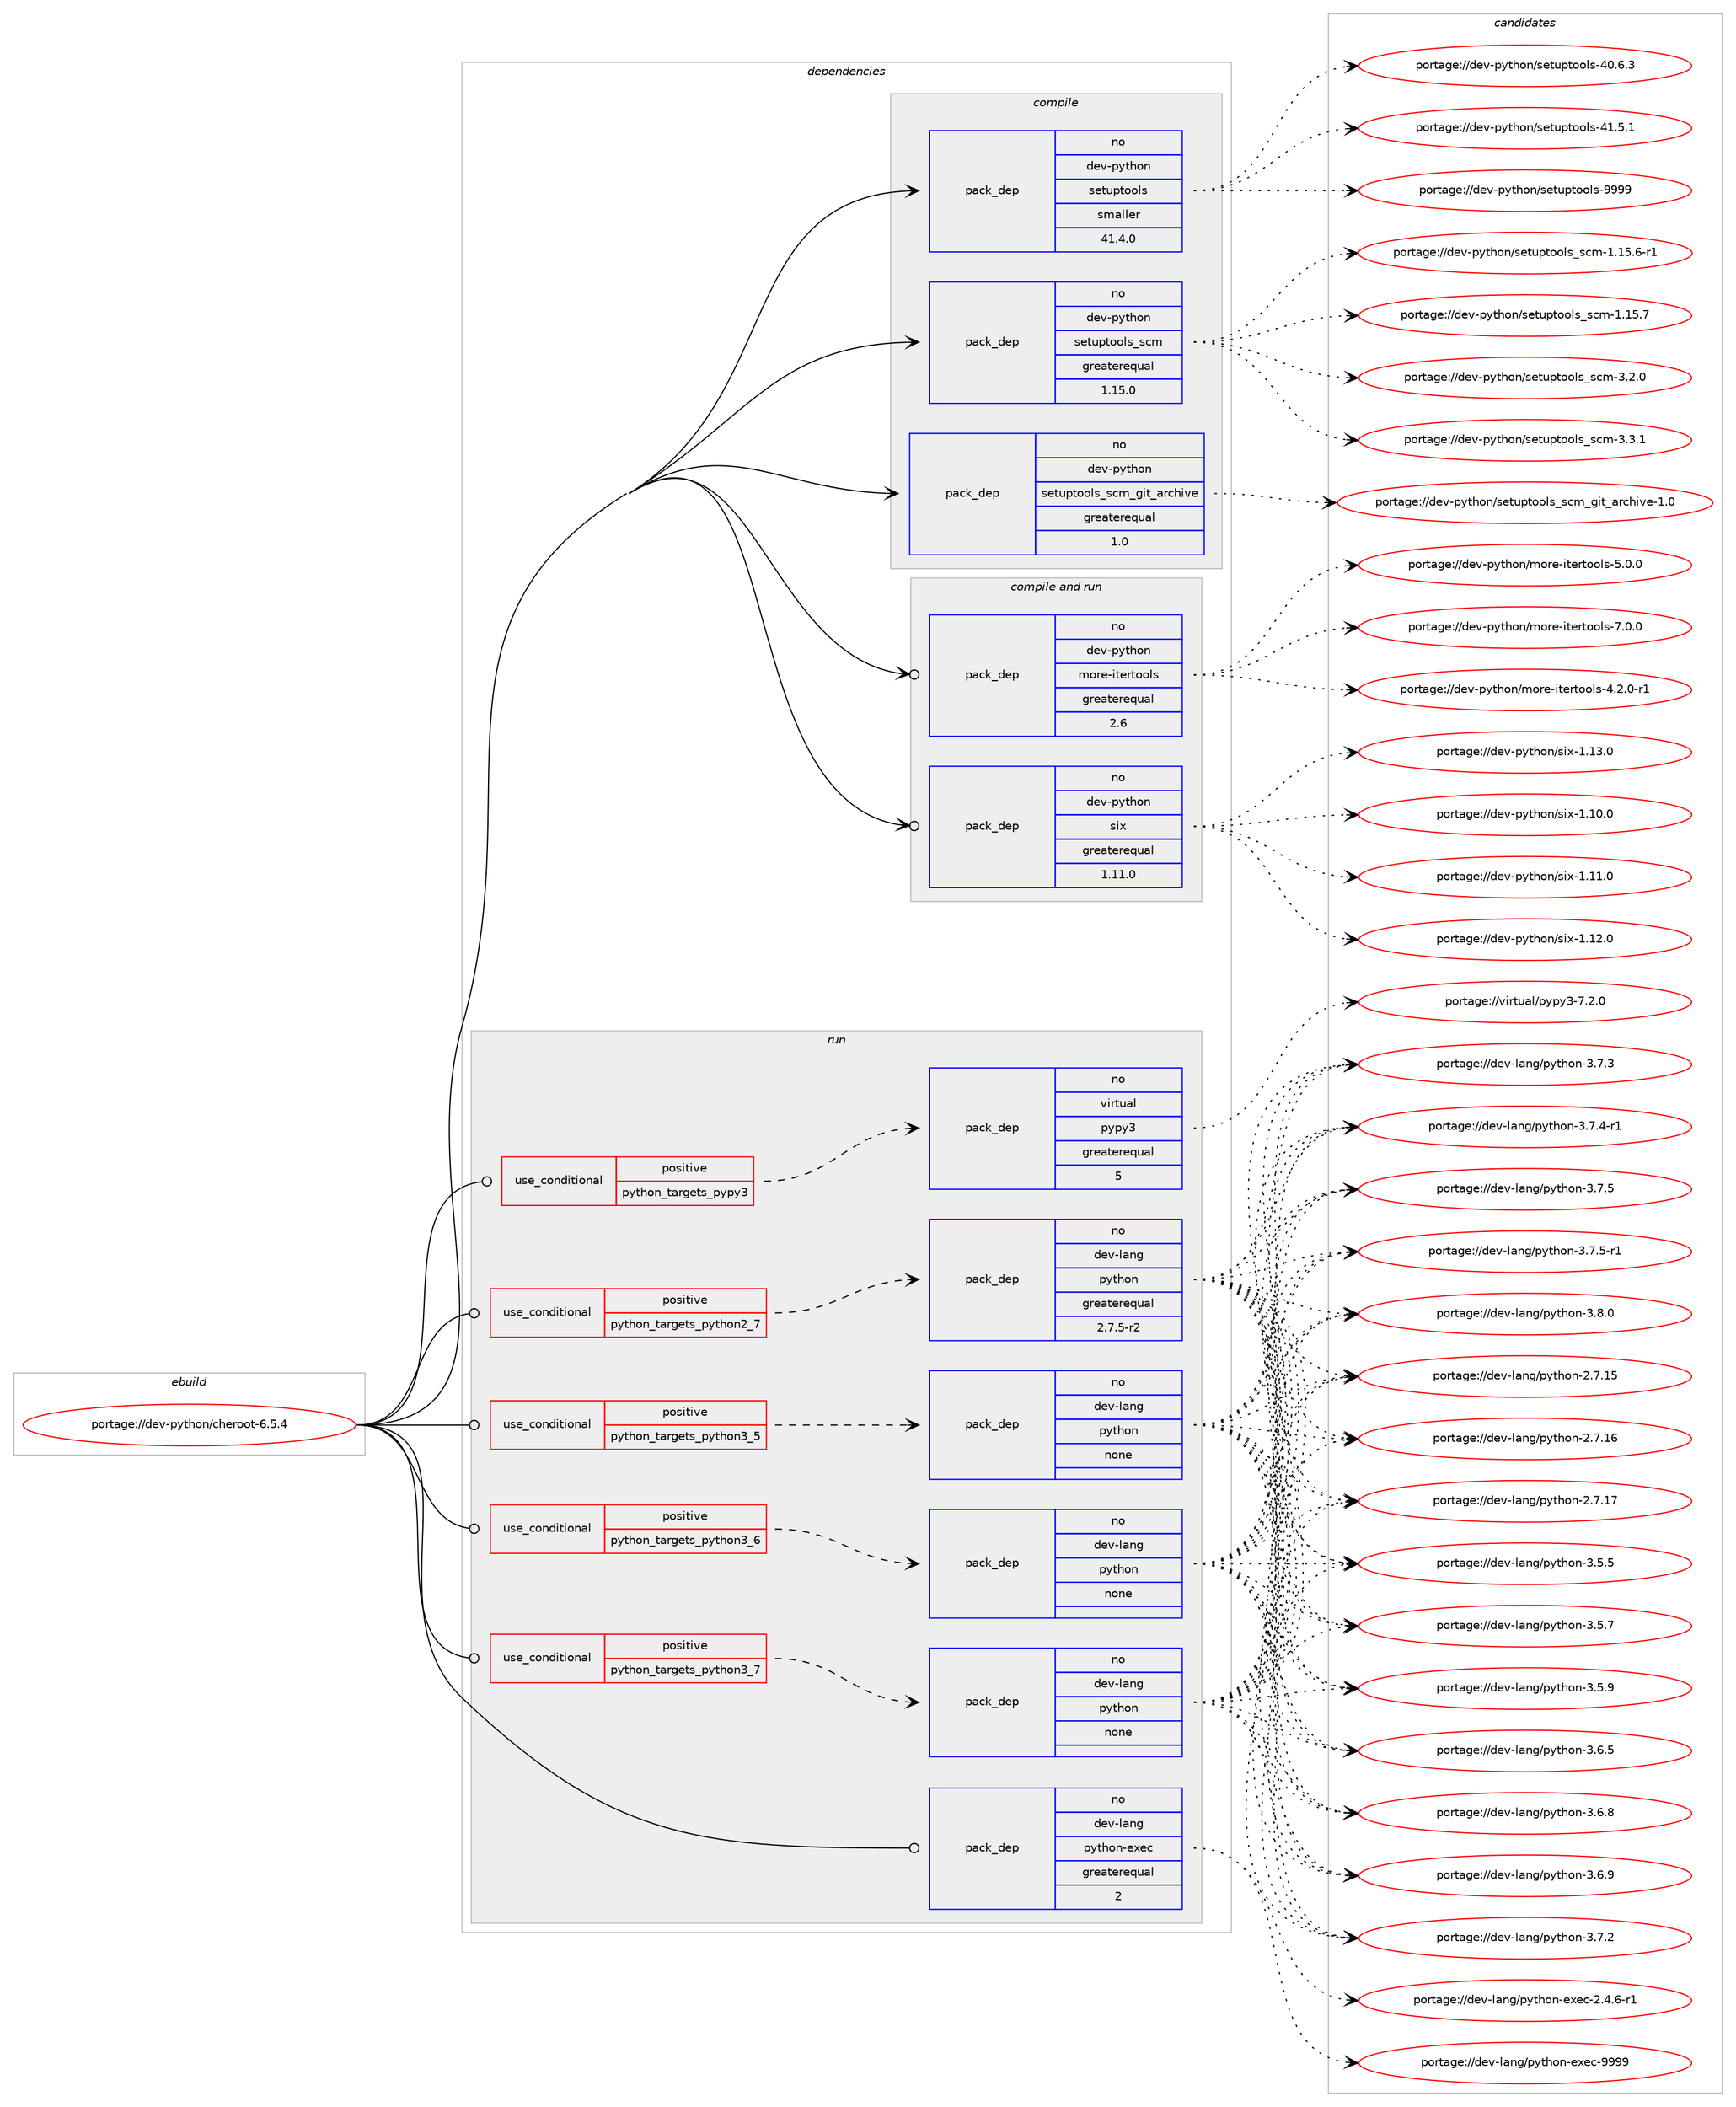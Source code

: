 digraph prolog {

# *************
# Graph options
# *************

newrank=true;
concentrate=true;
compound=true;
graph [rankdir=LR,fontname=Helvetica,fontsize=10,ranksep=1.5];#, ranksep=2.5, nodesep=0.2];
edge  [arrowhead=vee];
node  [fontname=Helvetica,fontsize=10];

# **********
# The ebuild
# **********

subgraph cluster_leftcol {
color=gray;
rank=same;
label=<<i>ebuild</i>>;
id [label="portage://dev-python/cheroot-6.5.4", color=red, width=4, href="../dev-python/cheroot-6.5.4.svg"];
}

# ****************
# The dependencies
# ****************

subgraph cluster_midcol {
color=gray;
label=<<i>dependencies</i>>;
subgraph cluster_compile {
fillcolor="#eeeeee";
style=filled;
label=<<i>compile</i>>;
subgraph pack103678 {
dependency133765 [label=<<TABLE BORDER="0" CELLBORDER="1" CELLSPACING="0" CELLPADDING="4" WIDTH="220"><TR><TD ROWSPAN="6" CELLPADDING="30">pack_dep</TD></TR><TR><TD WIDTH="110">no</TD></TR><TR><TD>dev-python</TD></TR><TR><TD>setuptools</TD></TR><TR><TD>smaller</TD></TR><TR><TD>41.4.0</TD></TR></TABLE>>, shape=none, color=blue];
}
id:e -> dependency133765:w [weight=20,style="solid",arrowhead="vee"];
subgraph pack103679 {
dependency133766 [label=<<TABLE BORDER="0" CELLBORDER="1" CELLSPACING="0" CELLPADDING="4" WIDTH="220"><TR><TD ROWSPAN="6" CELLPADDING="30">pack_dep</TD></TR><TR><TD WIDTH="110">no</TD></TR><TR><TD>dev-python</TD></TR><TR><TD>setuptools_scm</TD></TR><TR><TD>greaterequal</TD></TR><TR><TD>1.15.0</TD></TR></TABLE>>, shape=none, color=blue];
}
id:e -> dependency133766:w [weight=20,style="solid",arrowhead="vee"];
subgraph pack103680 {
dependency133767 [label=<<TABLE BORDER="0" CELLBORDER="1" CELLSPACING="0" CELLPADDING="4" WIDTH="220"><TR><TD ROWSPAN="6" CELLPADDING="30">pack_dep</TD></TR><TR><TD WIDTH="110">no</TD></TR><TR><TD>dev-python</TD></TR><TR><TD>setuptools_scm_git_archive</TD></TR><TR><TD>greaterequal</TD></TR><TR><TD>1.0</TD></TR></TABLE>>, shape=none, color=blue];
}
id:e -> dependency133767:w [weight=20,style="solid",arrowhead="vee"];
}
subgraph cluster_compileandrun {
fillcolor="#eeeeee";
style=filled;
label=<<i>compile and run</i>>;
subgraph pack103681 {
dependency133768 [label=<<TABLE BORDER="0" CELLBORDER="1" CELLSPACING="0" CELLPADDING="4" WIDTH="220"><TR><TD ROWSPAN="6" CELLPADDING="30">pack_dep</TD></TR><TR><TD WIDTH="110">no</TD></TR><TR><TD>dev-python</TD></TR><TR><TD>more-itertools</TD></TR><TR><TD>greaterequal</TD></TR><TR><TD>2.6</TD></TR></TABLE>>, shape=none, color=blue];
}
id:e -> dependency133768:w [weight=20,style="solid",arrowhead="odotvee"];
subgraph pack103682 {
dependency133769 [label=<<TABLE BORDER="0" CELLBORDER="1" CELLSPACING="0" CELLPADDING="4" WIDTH="220"><TR><TD ROWSPAN="6" CELLPADDING="30">pack_dep</TD></TR><TR><TD WIDTH="110">no</TD></TR><TR><TD>dev-python</TD></TR><TR><TD>six</TD></TR><TR><TD>greaterequal</TD></TR><TR><TD>1.11.0</TD></TR></TABLE>>, shape=none, color=blue];
}
id:e -> dependency133769:w [weight=20,style="solid",arrowhead="odotvee"];
}
subgraph cluster_run {
fillcolor="#eeeeee";
style=filled;
label=<<i>run</i>>;
subgraph cond26777 {
dependency133770 [label=<<TABLE BORDER="0" CELLBORDER="1" CELLSPACING="0" CELLPADDING="4"><TR><TD ROWSPAN="3" CELLPADDING="10">use_conditional</TD></TR><TR><TD>positive</TD></TR><TR><TD>python_targets_pypy3</TD></TR></TABLE>>, shape=none, color=red];
subgraph pack103683 {
dependency133771 [label=<<TABLE BORDER="0" CELLBORDER="1" CELLSPACING="0" CELLPADDING="4" WIDTH="220"><TR><TD ROWSPAN="6" CELLPADDING="30">pack_dep</TD></TR><TR><TD WIDTH="110">no</TD></TR><TR><TD>virtual</TD></TR><TR><TD>pypy3</TD></TR><TR><TD>greaterequal</TD></TR><TR><TD>5</TD></TR></TABLE>>, shape=none, color=blue];
}
dependency133770:e -> dependency133771:w [weight=20,style="dashed",arrowhead="vee"];
}
id:e -> dependency133770:w [weight=20,style="solid",arrowhead="odot"];
subgraph cond26778 {
dependency133772 [label=<<TABLE BORDER="0" CELLBORDER="1" CELLSPACING="0" CELLPADDING="4"><TR><TD ROWSPAN="3" CELLPADDING="10">use_conditional</TD></TR><TR><TD>positive</TD></TR><TR><TD>python_targets_python2_7</TD></TR></TABLE>>, shape=none, color=red];
subgraph pack103684 {
dependency133773 [label=<<TABLE BORDER="0" CELLBORDER="1" CELLSPACING="0" CELLPADDING="4" WIDTH="220"><TR><TD ROWSPAN="6" CELLPADDING="30">pack_dep</TD></TR><TR><TD WIDTH="110">no</TD></TR><TR><TD>dev-lang</TD></TR><TR><TD>python</TD></TR><TR><TD>greaterequal</TD></TR><TR><TD>2.7.5-r2</TD></TR></TABLE>>, shape=none, color=blue];
}
dependency133772:e -> dependency133773:w [weight=20,style="dashed",arrowhead="vee"];
}
id:e -> dependency133772:w [weight=20,style="solid",arrowhead="odot"];
subgraph cond26779 {
dependency133774 [label=<<TABLE BORDER="0" CELLBORDER="1" CELLSPACING="0" CELLPADDING="4"><TR><TD ROWSPAN="3" CELLPADDING="10">use_conditional</TD></TR><TR><TD>positive</TD></TR><TR><TD>python_targets_python3_5</TD></TR></TABLE>>, shape=none, color=red];
subgraph pack103685 {
dependency133775 [label=<<TABLE BORDER="0" CELLBORDER="1" CELLSPACING="0" CELLPADDING="4" WIDTH="220"><TR><TD ROWSPAN="6" CELLPADDING="30">pack_dep</TD></TR><TR><TD WIDTH="110">no</TD></TR><TR><TD>dev-lang</TD></TR><TR><TD>python</TD></TR><TR><TD>none</TD></TR><TR><TD></TD></TR></TABLE>>, shape=none, color=blue];
}
dependency133774:e -> dependency133775:w [weight=20,style="dashed",arrowhead="vee"];
}
id:e -> dependency133774:w [weight=20,style="solid",arrowhead="odot"];
subgraph cond26780 {
dependency133776 [label=<<TABLE BORDER="0" CELLBORDER="1" CELLSPACING="0" CELLPADDING="4"><TR><TD ROWSPAN="3" CELLPADDING="10">use_conditional</TD></TR><TR><TD>positive</TD></TR><TR><TD>python_targets_python3_6</TD></TR></TABLE>>, shape=none, color=red];
subgraph pack103686 {
dependency133777 [label=<<TABLE BORDER="0" CELLBORDER="1" CELLSPACING="0" CELLPADDING="4" WIDTH="220"><TR><TD ROWSPAN="6" CELLPADDING="30">pack_dep</TD></TR><TR><TD WIDTH="110">no</TD></TR><TR><TD>dev-lang</TD></TR><TR><TD>python</TD></TR><TR><TD>none</TD></TR><TR><TD></TD></TR></TABLE>>, shape=none, color=blue];
}
dependency133776:e -> dependency133777:w [weight=20,style="dashed",arrowhead="vee"];
}
id:e -> dependency133776:w [weight=20,style="solid",arrowhead="odot"];
subgraph cond26781 {
dependency133778 [label=<<TABLE BORDER="0" CELLBORDER="1" CELLSPACING="0" CELLPADDING="4"><TR><TD ROWSPAN="3" CELLPADDING="10">use_conditional</TD></TR><TR><TD>positive</TD></TR><TR><TD>python_targets_python3_7</TD></TR></TABLE>>, shape=none, color=red];
subgraph pack103687 {
dependency133779 [label=<<TABLE BORDER="0" CELLBORDER="1" CELLSPACING="0" CELLPADDING="4" WIDTH="220"><TR><TD ROWSPAN="6" CELLPADDING="30">pack_dep</TD></TR><TR><TD WIDTH="110">no</TD></TR><TR><TD>dev-lang</TD></TR><TR><TD>python</TD></TR><TR><TD>none</TD></TR><TR><TD></TD></TR></TABLE>>, shape=none, color=blue];
}
dependency133778:e -> dependency133779:w [weight=20,style="dashed",arrowhead="vee"];
}
id:e -> dependency133778:w [weight=20,style="solid",arrowhead="odot"];
subgraph pack103688 {
dependency133780 [label=<<TABLE BORDER="0" CELLBORDER="1" CELLSPACING="0" CELLPADDING="4" WIDTH="220"><TR><TD ROWSPAN="6" CELLPADDING="30">pack_dep</TD></TR><TR><TD WIDTH="110">no</TD></TR><TR><TD>dev-lang</TD></TR><TR><TD>python-exec</TD></TR><TR><TD>greaterequal</TD></TR><TR><TD>2</TD></TR></TABLE>>, shape=none, color=blue];
}
id:e -> dependency133780:w [weight=20,style="solid",arrowhead="odot"];
}
}

# **************
# The candidates
# **************

subgraph cluster_choices {
rank=same;
color=gray;
label=<<i>candidates</i>>;

subgraph choice103678 {
color=black;
nodesep=1;
choiceportage100101118451121211161041111104711510111611711211611111110811545524846544651 [label="portage://dev-python/setuptools-40.6.3", color=red, width=4,href="../dev-python/setuptools-40.6.3.svg"];
choiceportage100101118451121211161041111104711510111611711211611111110811545524946534649 [label="portage://dev-python/setuptools-41.5.1", color=red, width=4,href="../dev-python/setuptools-41.5.1.svg"];
choiceportage10010111845112121116104111110471151011161171121161111111081154557575757 [label="portage://dev-python/setuptools-9999", color=red, width=4,href="../dev-python/setuptools-9999.svg"];
dependency133765:e -> choiceportage100101118451121211161041111104711510111611711211611111110811545524846544651:w [style=dotted,weight="100"];
dependency133765:e -> choiceportage100101118451121211161041111104711510111611711211611111110811545524946534649:w [style=dotted,weight="100"];
dependency133765:e -> choiceportage10010111845112121116104111110471151011161171121161111111081154557575757:w [style=dotted,weight="100"];
}
subgraph choice103679 {
color=black;
nodesep=1;
choiceportage10010111845112121116104111110471151011161171121161111111081159511599109454946495346544511449 [label="portage://dev-python/setuptools_scm-1.15.6-r1", color=red, width=4,href="../dev-python/setuptools_scm-1.15.6-r1.svg"];
choiceportage1001011184511212111610411111047115101116117112116111111108115951159910945494649534655 [label="portage://dev-python/setuptools_scm-1.15.7", color=red, width=4,href="../dev-python/setuptools_scm-1.15.7.svg"];
choiceportage10010111845112121116104111110471151011161171121161111111081159511599109455146504648 [label="portage://dev-python/setuptools_scm-3.2.0", color=red, width=4,href="../dev-python/setuptools_scm-3.2.0.svg"];
choiceportage10010111845112121116104111110471151011161171121161111111081159511599109455146514649 [label="portage://dev-python/setuptools_scm-3.3.1", color=red, width=4,href="../dev-python/setuptools_scm-3.3.1.svg"];
dependency133766:e -> choiceportage10010111845112121116104111110471151011161171121161111111081159511599109454946495346544511449:w [style=dotted,weight="100"];
dependency133766:e -> choiceportage1001011184511212111610411111047115101116117112116111111108115951159910945494649534655:w [style=dotted,weight="100"];
dependency133766:e -> choiceportage10010111845112121116104111110471151011161171121161111111081159511599109455146504648:w [style=dotted,weight="100"];
dependency133766:e -> choiceportage10010111845112121116104111110471151011161171121161111111081159511599109455146514649:w [style=dotted,weight="100"];
}
subgraph choice103680 {
color=black;
nodesep=1;
choiceportage100101118451121211161041111104711510111611711211611111110811595115991099510310511695971149910410511810145494648 [label="portage://dev-python/setuptools_scm_git_archive-1.0", color=red, width=4,href="../dev-python/setuptools_scm_git_archive-1.0.svg"];
dependency133767:e -> choiceportage100101118451121211161041111104711510111611711211611111110811595115991099510310511695971149910410511810145494648:w [style=dotted,weight="100"];
}
subgraph choice103681 {
color=black;
nodesep=1;
choiceportage1001011184511212111610411111047109111114101451051161011141161111111081154552465046484511449 [label="portage://dev-python/more-itertools-4.2.0-r1", color=red, width=4,href="../dev-python/more-itertools-4.2.0-r1.svg"];
choiceportage100101118451121211161041111104710911111410145105116101114116111111108115455346484648 [label="portage://dev-python/more-itertools-5.0.0", color=red, width=4,href="../dev-python/more-itertools-5.0.0.svg"];
choiceportage100101118451121211161041111104710911111410145105116101114116111111108115455546484648 [label="portage://dev-python/more-itertools-7.0.0", color=red, width=4,href="../dev-python/more-itertools-7.0.0.svg"];
dependency133768:e -> choiceportage1001011184511212111610411111047109111114101451051161011141161111111081154552465046484511449:w [style=dotted,weight="100"];
dependency133768:e -> choiceportage100101118451121211161041111104710911111410145105116101114116111111108115455346484648:w [style=dotted,weight="100"];
dependency133768:e -> choiceportage100101118451121211161041111104710911111410145105116101114116111111108115455546484648:w [style=dotted,weight="100"];
}
subgraph choice103682 {
color=black;
nodesep=1;
choiceportage100101118451121211161041111104711510512045494649484648 [label="portage://dev-python/six-1.10.0", color=red, width=4,href="../dev-python/six-1.10.0.svg"];
choiceportage100101118451121211161041111104711510512045494649494648 [label="portage://dev-python/six-1.11.0", color=red, width=4,href="../dev-python/six-1.11.0.svg"];
choiceportage100101118451121211161041111104711510512045494649504648 [label="portage://dev-python/six-1.12.0", color=red, width=4,href="../dev-python/six-1.12.0.svg"];
choiceportage100101118451121211161041111104711510512045494649514648 [label="portage://dev-python/six-1.13.0", color=red, width=4,href="../dev-python/six-1.13.0.svg"];
dependency133769:e -> choiceportage100101118451121211161041111104711510512045494649484648:w [style=dotted,weight="100"];
dependency133769:e -> choiceportage100101118451121211161041111104711510512045494649494648:w [style=dotted,weight="100"];
dependency133769:e -> choiceportage100101118451121211161041111104711510512045494649504648:w [style=dotted,weight="100"];
dependency133769:e -> choiceportage100101118451121211161041111104711510512045494649514648:w [style=dotted,weight="100"];
}
subgraph choice103683 {
color=black;
nodesep=1;
choiceportage118105114116117971084711212111212151455546504648 [label="portage://virtual/pypy3-7.2.0", color=red, width=4,href="../virtual/pypy3-7.2.0.svg"];
dependency133771:e -> choiceportage118105114116117971084711212111212151455546504648:w [style=dotted,weight="100"];
}
subgraph choice103684 {
color=black;
nodesep=1;
choiceportage10010111845108971101034711212111610411111045504655464953 [label="portage://dev-lang/python-2.7.15", color=red, width=4,href="../dev-lang/python-2.7.15.svg"];
choiceportage10010111845108971101034711212111610411111045504655464954 [label="portage://dev-lang/python-2.7.16", color=red, width=4,href="../dev-lang/python-2.7.16.svg"];
choiceportage10010111845108971101034711212111610411111045504655464955 [label="portage://dev-lang/python-2.7.17", color=red, width=4,href="../dev-lang/python-2.7.17.svg"];
choiceportage100101118451089711010347112121116104111110455146534653 [label="portage://dev-lang/python-3.5.5", color=red, width=4,href="../dev-lang/python-3.5.5.svg"];
choiceportage100101118451089711010347112121116104111110455146534655 [label="portage://dev-lang/python-3.5.7", color=red, width=4,href="../dev-lang/python-3.5.7.svg"];
choiceportage100101118451089711010347112121116104111110455146534657 [label="portage://dev-lang/python-3.5.9", color=red, width=4,href="../dev-lang/python-3.5.9.svg"];
choiceportage100101118451089711010347112121116104111110455146544653 [label="portage://dev-lang/python-3.6.5", color=red, width=4,href="../dev-lang/python-3.6.5.svg"];
choiceportage100101118451089711010347112121116104111110455146544656 [label="portage://dev-lang/python-3.6.8", color=red, width=4,href="../dev-lang/python-3.6.8.svg"];
choiceportage100101118451089711010347112121116104111110455146544657 [label="portage://dev-lang/python-3.6.9", color=red, width=4,href="../dev-lang/python-3.6.9.svg"];
choiceportage100101118451089711010347112121116104111110455146554650 [label="portage://dev-lang/python-3.7.2", color=red, width=4,href="../dev-lang/python-3.7.2.svg"];
choiceportage100101118451089711010347112121116104111110455146554651 [label="portage://dev-lang/python-3.7.3", color=red, width=4,href="../dev-lang/python-3.7.3.svg"];
choiceportage1001011184510897110103471121211161041111104551465546524511449 [label="portage://dev-lang/python-3.7.4-r1", color=red, width=4,href="../dev-lang/python-3.7.4-r1.svg"];
choiceportage100101118451089711010347112121116104111110455146554653 [label="portage://dev-lang/python-3.7.5", color=red, width=4,href="../dev-lang/python-3.7.5.svg"];
choiceportage1001011184510897110103471121211161041111104551465546534511449 [label="portage://dev-lang/python-3.7.5-r1", color=red, width=4,href="../dev-lang/python-3.7.5-r1.svg"];
choiceportage100101118451089711010347112121116104111110455146564648 [label="portage://dev-lang/python-3.8.0", color=red, width=4,href="../dev-lang/python-3.8.0.svg"];
dependency133773:e -> choiceportage10010111845108971101034711212111610411111045504655464953:w [style=dotted,weight="100"];
dependency133773:e -> choiceportage10010111845108971101034711212111610411111045504655464954:w [style=dotted,weight="100"];
dependency133773:e -> choiceportage10010111845108971101034711212111610411111045504655464955:w [style=dotted,weight="100"];
dependency133773:e -> choiceportage100101118451089711010347112121116104111110455146534653:w [style=dotted,weight="100"];
dependency133773:e -> choiceportage100101118451089711010347112121116104111110455146534655:w [style=dotted,weight="100"];
dependency133773:e -> choiceportage100101118451089711010347112121116104111110455146534657:w [style=dotted,weight="100"];
dependency133773:e -> choiceportage100101118451089711010347112121116104111110455146544653:w [style=dotted,weight="100"];
dependency133773:e -> choiceportage100101118451089711010347112121116104111110455146544656:w [style=dotted,weight="100"];
dependency133773:e -> choiceportage100101118451089711010347112121116104111110455146544657:w [style=dotted,weight="100"];
dependency133773:e -> choiceportage100101118451089711010347112121116104111110455146554650:w [style=dotted,weight="100"];
dependency133773:e -> choiceportage100101118451089711010347112121116104111110455146554651:w [style=dotted,weight="100"];
dependency133773:e -> choiceportage1001011184510897110103471121211161041111104551465546524511449:w [style=dotted,weight="100"];
dependency133773:e -> choiceportage100101118451089711010347112121116104111110455146554653:w [style=dotted,weight="100"];
dependency133773:e -> choiceportage1001011184510897110103471121211161041111104551465546534511449:w [style=dotted,weight="100"];
dependency133773:e -> choiceportage100101118451089711010347112121116104111110455146564648:w [style=dotted,weight="100"];
}
subgraph choice103685 {
color=black;
nodesep=1;
choiceportage10010111845108971101034711212111610411111045504655464953 [label="portage://dev-lang/python-2.7.15", color=red, width=4,href="../dev-lang/python-2.7.15.svg"];
choiceportage10010111845108971101034711212111610411111045504655464954 [label="portage://dev-lang/python-2.7.16", color=red, width=4,href="../dev-lang/python-2.7.16.svg"];
choiceportage10010111845108971101034711212111610411111045504655464955 [label="portage://dev-lang/python-2.7.17", color=red, width=4,href="../dev-lang/python-2.7.17.svg"];
choiceportage100101118451089711010347112121116104111110455146534653 [label="portage://dev-lang/python-3.5.5", color=red, width=4,href="../dev-lang/python-3.5.5.svg"];
choiceportage100101118451089711010347112121116104111110455146534655 [label="portage://dev-lang/python-3.5.7", color=red, width=4,href="../dev-lang/python-3.5.7.svg"];
choiceportage100101118451089711010347112121116104111110455146534657 [label="portage://dev-lang/python-3.5.9", color=red, width=4,href="../dev-lang/python-3.5.9.svg"];
choiceportage100101118451089711010347112121116104111110455146544653 [label="portage://dev-lang/python-3.6.5", color=red, width=4,href="../dev-lang/python-3.6.5.svg"];
choiceportage100101118451089711010347112121116104111110455146544656 [label="portage://dev-lang/python-3.6.8", color=red, width=4,href="../dev-lang/python-3.6.8.svg"];
choiceportage100101118451089711010347112121116104111110455146544657 [label="portage://dev-lang/python-3.6.9", color=red, width=4,href="../dev-lang/python-3.6.9.svg"];
choiceportage100101118451089711010347112121116104111110455146554650 [label="portage://dev-lang/python-3.7.2", color=red, width=4,href="../dev-lang/python-3.7.2.svg"];
choiceportage100101118451089711010347112121116104111110455146554651 [label="portage://dev-lang/python-3.7.3", color=red, width=4,href="../dev-lang/python-3.7.3.svg"];
choiceportage1001011184510897110103471121211161041111104551465546524511449 [label="portage://dev-lang/python-3.7.4-r1", color=red, width=4,href="../dev-lang/python-3.7.4-r1.svg"];
choiceportage100101118451089711010347112121116104111110455146554653 [label="portage://dev-lang/python-3.7.5", color=red, width=4,href="../dev-lang/python-3.7.5.svg"];
choiceportage1001011184510897110103471121211161041111104551465546534511449 [label="portage://dev-lang/python-3.7.5-r1", color=red, width=4,href="../dev-lang/python-3.7.5-r1.svg"];
choiceportage100101118451089711010347112121116104111110455146564648 [label="portage://dev-lang/python-3.8.0", color=red, width=4,href="../dev-lang/python-3.8.0.svg"];
dependency133775:e -> choiceportage10010111845108971101034711212111610411111045504655464953:w [style=dotted,weight="100"];
dependency133775:e -> choiceportage10010111845108971101034711212111610411111045504655464954:w [style=dotted,weight="100"];
dependency133775:e -> choiceportage10010111845108971101034711212111610411111045504655464955:w [style=dotted,weight="100"];
dependency133775:e -> choiceportage100101118451089711010347112121116104111110455146534653:w [style=dotted,weight="100"];
dependency133775:e -> choiceportage100101118451089711010347112121116104111110455146534655:w [style=dotted,weight="100"];
dependency133775:e -> choiceportage100101118451089711010347112121116104111110455146534657:w [style=dotted,weight="100"];
dependency133775:e -> choiceportage100101118451089711010347112121116104111110455146544653:w [style=dotted,weight="100"];
dependency133775:e -> choiceportage100101118451089711010347112121116104111110455146544656:w [style=dotted,weight="100"];
dependency133775:e -> choiceportage100101118451089711010347112121116104111110455146544657:w [style=dotted,weight="100"];
dependency133775:e -> choiceportage100101118451089711010347112121116104111110455146554650:w [style=dotted,weight="100"];
dependency133775:e -> choiceportage100101118451089711010347112121116104111110455146554651:w [style=dotted,weight="100"];
dependency133775:e -> choiceportage1001011184510897110103471121211161041111104551465546524511449:w [style=dotted,weight="100"];
dependency133775:e -> choiceportage100101118451089711010347112121116104111110455146554653:w [style=dotted,weight="100"];
dependency133775:e -> choiceportage1001011184510897110103471121211161041111104551465546534511449:w [style=dotted,weight="100"];
dependency133775:e -> choiceportage100101118451089711010347112121116104111110455146564648:w [style=dotted,weight="100"];
}
subgraph choice103686 {
color=black;
nodesep=1;
choiceportage10010111845108971101034711212111610411111045504655464953 [label="portage://dev-lang/python-2.7.15", color=red, width=4,href="../dev-lang/python-2.7.15.svg"];
choiceportage10010111845108971101034711212111610411111045504655464954 [label="portage://dev-lang/python-2.7.16", color=red, width=4,href="../dev-lang/python-2.7.16.svg"];
choiceportage10010111845108971101034711212111610411111045504655464955 [label="portage://dev-lang/python-2.7.17", color=red, width=4,href="../dev-lang/python-2.7.17.svg"];
choiceportage100101118451089711010347112121116104111110455146534653 [label="portage://dev-lang/python-3.5.5", color=red, width=4,href="../dev-lang/python-3.5.5.svg"];
choiceportage100101118451089711010347112121116104111110455146534655 [label="portage://dev-lang/python-3.5.7", color=red, width=4,href="../dev-lang/python-3.5.7.svg"];
choiceportage100101118451089711010347112121116104111110455146534657 [label="portage://dev-lang/python-3.5.9", color=red, width=4,href="../dev-lang/python-3.5.9.svg"];
choiceportage100101118451089711010347112121116104111110455146544653 [label="portage://dev-lang/python-3.6.5", color=red, width=4,href="../dev-lang/python-3.6.5.svg"];
choiceportage100101118451089711010347112121116104111110455146544656 [label="portage://dev-lang/python-3.6.8", color=red, width=4,href="../dev-lang/python-3.6.8.svg"];
choiceportage100101118451089711010347112121116104111110455146544657 [label="portage://dev-lang/python-3.6.9", color=red, width=4,href="../dev-lang/python-3.6.9.svg"];
choiceportage100101118451089711010347112121116104111110455146554650 [label="portage://dev-lang/python-3.7.2", color=red, width=4,href="../dev-lang/python-3.7.2.svg"];
choiceportage100101118451089711010347112121116104111110455146554651 [label="portage://dev-lang/python-3.7.3", color=red, width=4,href="../dev-lang/python-3.7.3.svg"];
choiceportage1001011184510897110103471121211161041111104551465546524511449 [label="portage://dev-lang/python-3.7.4-r1", color=red, width=4,href="../dev-lang/python-3.7.4-r1.svg"];
choiceportage100101118451089711010347112121116104111110455146554653 [label="portage://dev-lang/python-3.7.5", color=red, width=4,href="../dev-lang/python-3.7.5.svg"];
choiceportage1001011184510897110103471121211161041111104551465546534511449 [label="portage://dev-lang/python-3.7.5-r1", color=red, width=4,href="../dev-lang/python-3.7.5-r1.svg"];
choiceportage100101118451089711010347112121116104111110455146564648 [label="portage://dev-lang/python-3.8.0", color=red, width=4,href="../dev-lang/python-3.8.0.svg"];
dependency133777:e -> choiceportage10010111845108971101034711212111610411111045504655464953:w [style=dotted,weight="100"];
dependency133777:e -> choiceportage10010111845108971101034711212111610411111045504655464954:w [style=dotted,weight="100"];
dependency133777:e -> choiceportage10010111845108971101034711212111610411111045504655464955:w [style=dotted,weight="100"];
dependency133777:e -> choiceportage100101118451089711010347112121116104111110455146534653:w [style=dotted,weight="100"];
dependency133777:e -> choiceportage100101118451089711010347112121116104111110455146534655:w [style=dotted,weight="100"];
dependency133777:e -> choiceportage100101118451089711010347112121116104111110455146534657:w [style=dotted,weight="100"];
dependency133777:e -> choiceportage100101118451089711010347112121116104111110455146544653:w [style=dotted,weight="100"];
dependency133777:e -> choiceportage100101118451089711010347112121116104111110455146544656:w [style=dotted,weight="100"];
dependency133777:e -> choiceportage100101118451089711010347112121116104111110455146544657:w [style=dotted,weight="100"];
dependency133777:e -> choiceportage100101118451089711010347112121116104111110455146554650:w [style=dotted,weight="100"];
dependency133777:e -> choiceportage100101118451089711010347112121116104111110455146554651:w [style=dotted,weight="100"];
dependency133777:e -> choiceportage1001011184510897110103471121211161041111104551465546524511449:w [style=dotted,weight="100"];
dependency133777:e -> choiceportage100101118451089711010347112121116104111110455146554653:w [style=dotted,weight="100"];
dependency133777:e -> choiceportage1001011184510897110103471121211161041111104551465546534511449:w [style=dotted,weight="100"];
dependency133777:e -> choiceportage100101118451089711010347112121116104111110455146564648:w [style=dotted,weight="100"];
}
subgraph choice103687 {
color=black;
nodesep=1;
choiceportage10010111845108971101034711212111610411111045504655464953 [label="portage://dev-lang/python-2.7.15", color=red, width=4,href="../dev-lang/python-2.7.15.svg"];
choiceportage10010111845108971101034711212111610411111045504655464954 [label="portage://dev-lang/python-2.7.16", color=red, width=4,href="../dev-lang/python-2.7.16.svg"];
choiceportage10010111845108971101034711212111610411111045504655464955 [label="portage://dev-lang/python-2.7.17", color=red, width=4,href="../dev-lang/python-2.7.17.svg"];
choiceportage100101118451089711010347112121116104111110455146534653 [label="portage://dev-lang/python-3.5.5", color=red, width=4,href="../dev-lang/python-3.5.5.svg"];
choiceportage100101118451089711010347112121116104111110455146534655 [label="portage://dev-lang/python-3.5.7", color=red, width=4,href="../dev-lang/python-3.5.7.svg"];
choiceportage100101118451089711010347112121116104111110455146534657 [label="portage://dev-lang/python-3.5.9", color=red, width=4,href="../dev-lang/python-3.5.9.svg"];
choiceportage100101118451089711010347112121116104111110455146544653 [label="portage://dev-lang/python-3.6.5", color=red, width=4,href="../dev-lang/python-3.6.5.svg"];
choiceportage100101118451089711010347112121116104111110455146544656 [label="portage://dev-lang/python-3.6.8", color=red, width=4,href="../dev-lang/python-3.6.8.svg"];
choiceportage100101118451089711010347112121116104111110455146544657 [label="portage://dev-lang/python-3.6.9", color=red, width=4,href="../dev-lang/python-3.6.9.svg"];
choiceportage100101118451089711010347112121116104111110455146554650 [label="portage://dev-lang/python-3.7.2", color=red, width=4,href="../dev-lang/python-3.7.2.svg"];
choiceportage100101118451089711010347112121116104111110455146554651 [label="portage://dev-lang/python-3.7.3", color=red, width=4,href="../dev-lang/python-3.7.3.svg"];
choiceportage1001011184510897110103471121211161041111104551465546524511449 [label="portage://dev-lang/python-3.7.4-r1", color=red, width=4,href="../dev-lang/python-3.7.4-r1.svg"];
choiceportage100101118451089711010347112121116104111110455146554653 [label="portage://dev-lang/python-3.7.5", color=red, width=4,href="../dev-lang/python-3.7.5.svg"];
choiceportage1001011184510897110103471121211161041111104551465546534511449 [label="portage://dev-lang/python-3.7.5-r1", color=red, width=4,href="../dev-lang/python-3.7.5-r1.svg"];
choiceportage100101118451089711010347112121116104111110455146564648 [label="portage://dev-lang/python-3.8.0", color=red, width=4,href="../dev-lang/python-3.8.0.svg"];
dependency133779:e -> choiceportage10010111845108971101034711212111610411111045504655464953:w [style=dotted,weight="100"];
dependency133779:e -> choiceportage10010111845108971101034711212111610411111045504655464954:w [style=dotted,weight="100"];
dependency133779:e -> choiceportage10010111845108971101034711212111610411111045504655464955:w [style=dotted,weight="100"];
dependency133779:e -> choiceportage100101118451089711010347112121116104111110455146534653:w [style=dotted,weight="100"];
dependency133779:e -> choiceportage100101118451089711010347112121116104111110455146534655:w [style=dotted,weight="100"];
dependency133779:e -> choiceportage100101118451089711010347112121116104111110455146534657:w [style=dotted,weight="100"];
dependency133779:e -> choiceportage100101118451089711010347112121116104111110455146544653:w [style=dotted,weight="100"];
dependency133779:e -> choiceportage100101118451089711010347112121116104111110455146544656:w [style=dotted,weight="100"];
dependency133779:e -> choiceportage100101118451089711010347112121116104111110455146544657:w [style=dotted,weight="100"];
dependency133779:e -> choiceportage100101118451089711010347112121116104111110455146554650:w [style=dotted,weight="100"];
dependency133779:e -> choiceportage100101118451089711010347112121116104111110455146554651:w [style=dotted,weight="100"];
dependency133779:e -> choiceportage1001011184510897110103471121211161041111104551465546524511449:w [style=dotted,weight="100"];
dependency133779:e -> choiceportage100101118451089711010347112121116104111110455146554653:w [style=dotted,weight="100"];
dependency133779:e -> choiceportage1001011184510897110103471121211161041111104551465546534511449:w [style=dotted,weight="100"];
dependency133779:e -> choiceportage100101118451089711010347112121116104111110455146564648:w [style=dotted,weight="100"];
}
subgraph choice103688 {
color=black;
nodesep=1;
choiceportage10010111845108971101034711212111610411111045101120101994550465246544511449 [label="portage://dev-lang/python-exec-2.4.6-r1", color=red, width=4,href="../dev-lang/python-exec-2.4.6-r1.svg"];
choiceportage10010111845108971101034711212111610411111045101120101994557575757 [label="portage://dev-lang/python-exec-9999", color=red, width=4,href="../dev-lang/python-exec-9999.svg"];
dependency133780:e -> choiceportage10010111845108971101034711212111610411111045101120101994550465246544511449:w [style=dotted,weight="100"];
dependency133780:e -> choiceportage10010111845108971101034711212111610411111045101120101994557575757:w [style=dotted,weight="100"];
}
}

}
